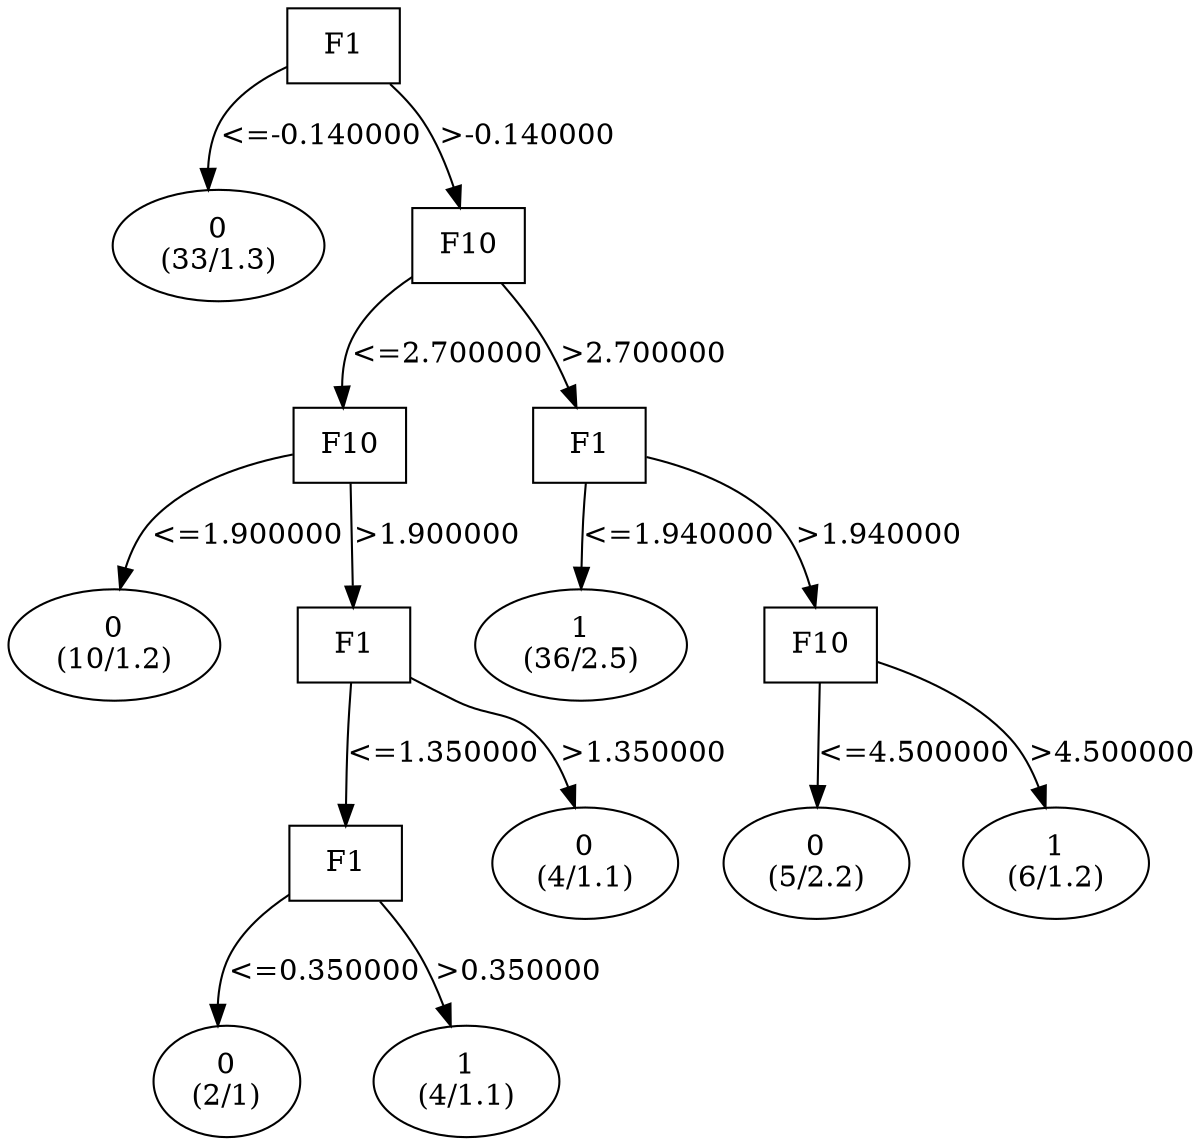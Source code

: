 digraph YaDT {
n0 [ shape=box, label="F1\n"]
n0 -> n1 [label="<=-0.140000"]
n1 [ shape=ellipse, label="0\n(33/1.3)"]
n0 -> n2 [label=">-0.140000"]
n2 [ shape=box, label="F10\n"]
n2 -> n3 [label="<=2.700000"]
n3 [ shape=box, label="F10\n"]
n3 -> n4 [label="<=1.900000"]
n4 [ shape=ellipse, label="0\n(10/1.2)"]
n3 -> n5 [label=">1.900000"]
n5 [ shape=box, label="F1\n"]
n5 -> n6 [label="<=1.350000"]
n6 [ shape=box, label="F1\n"]
n6 -> n7 [label="<=0.350000"]
n7 [ shape=ellipse, label="0\n(2/1)"]
n6 -> n8 [label=">0.350000"]
n8 [ shape=ellipse, label="1\n(4/1.1)"]
n5 -> n10 [label=">1.350000"]
n10 [ shape=ellipse, label="0\n(4/1.1)"]
n2 -> n13 [label=">2.700000"]
n13 [ shape=box, label="F1\n"]
n13 -> n14 [label="<=1.940000"]
n14 [ shape=ellipse, label="1\n(36/2.5)"]
n13 -> n15 [label=">1.940000"]
n15 [ shape=box, label="F10\n"]
n15 -> n16 [label="<=4.500000"]
n16 [ shape=ellipse, label="0\n(5/2.2)"]
n15 -> n17 [label=">4.500000"]
n17 [ shape=ellipse, label="1\n(6/1.2)"]
}
